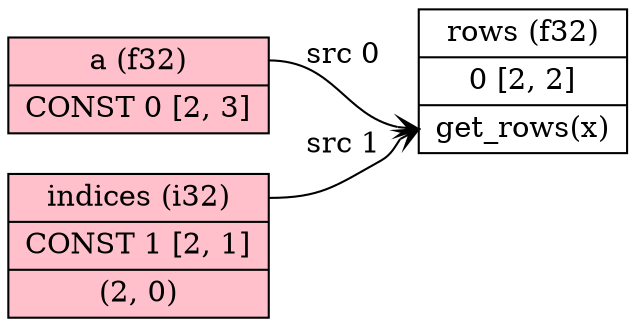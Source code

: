 digraph G {
  newrank = true;
  rankdir = LR;
  "0x73b8fe3ff340" [ style = filled; fillcolor = white; shape = record; label="rows (f32)|0 [2, 2] | <x>get_rows(x)"; ]
  "0x73b8fe3ff030" [ style = filled; fillcolor = pink; shape = record; label="<x>a (f32)|CONST 0 [2, 3]"; ]
  "0x73b8fe3ff1c0" [ style = filled; fillcolor = pink; shape = record; label="<x>indices (i32)|CONST 1 [2, 1] | (2, 0)"; ]
  "0x73b8fe3ff030":x -> "0x73b8fe3ff340":x [ arrowhead = vee; style = solid; label = "src 0"; ]
  "0x73b8fe3ff1c0":x -> "0x73b8fe3ff340":x [ arrowhead = vee; style = solid; label = "src 1"; ]
}
